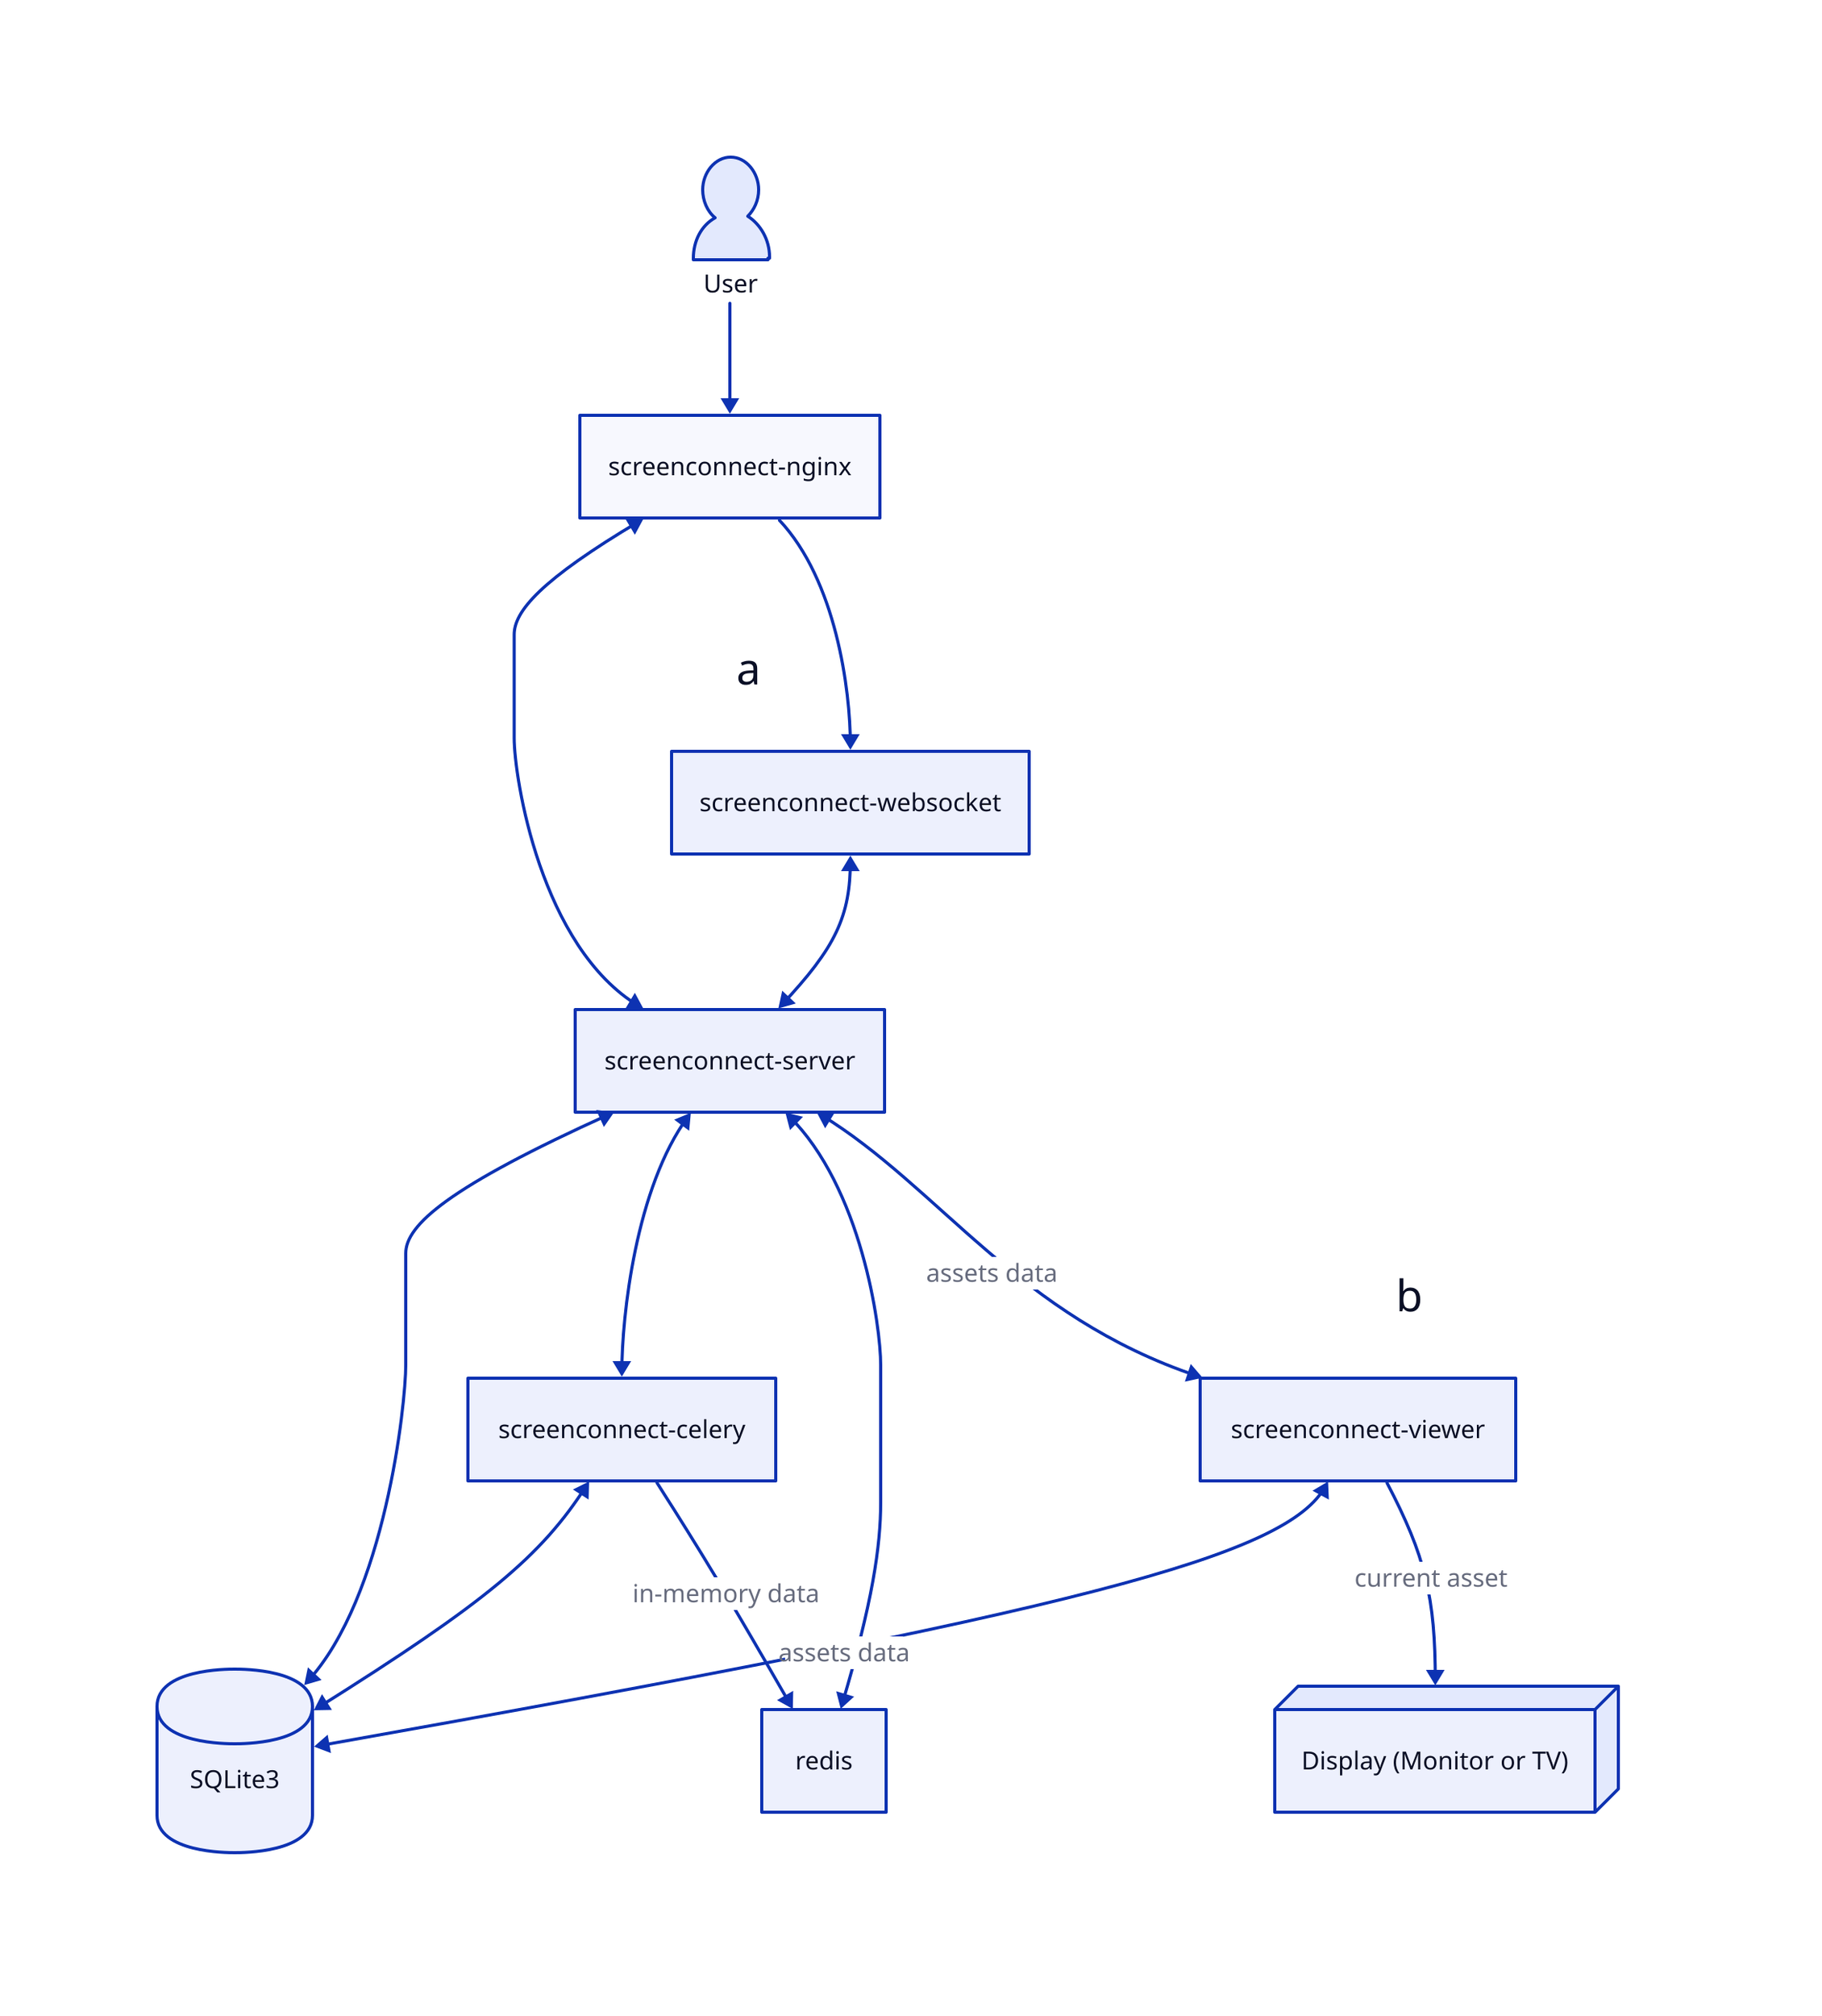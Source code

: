 direction: down

classes: {
  containers: {
    shape: rectangle
  }
}

user: "User" {
  shape: person
}

database: "SQLite3" {
  shape: cylinder
}

a {
  label: null
  style.fill: transparent
  style.stroke: transparent
}

b {
  label: null
  style.fill: transparent
  style.stroke: transparent
}

b.display: "Display (Monitor or TV)" {
  style.3d: true
}

screenconnect-nginx.class: containers
b.screenconnect-viewer.class: containers
a.screenconnect-server.class: containers
a.screenconnect-websocket.class: containers
a.screenconnect-celery.class: containers
a.redis.class: containers

user -> screenconnect-nginx
screenconnect-nginx <-> a.screenconnect-server
screenconnect-nginx -> a.screenconnect-websocket

a.screenconnect-server <-> a.screenconnect-celery
a.screenconnect-websocket <-> a.screenconnect-server
a.screenconnect-celery -> a.redis: "in-memory data"
a.redis <-> a.screenconnect-server

b.screenconnect-viewer <-> database: "assets data"

a.screenconnect-server <-> b.screenconnect-viewer: "assets data"
a.screenconnect-server <-> database
a.screenconnect-celery <-> database

b.screenconnect-viewer -> b.display: "current asset"
